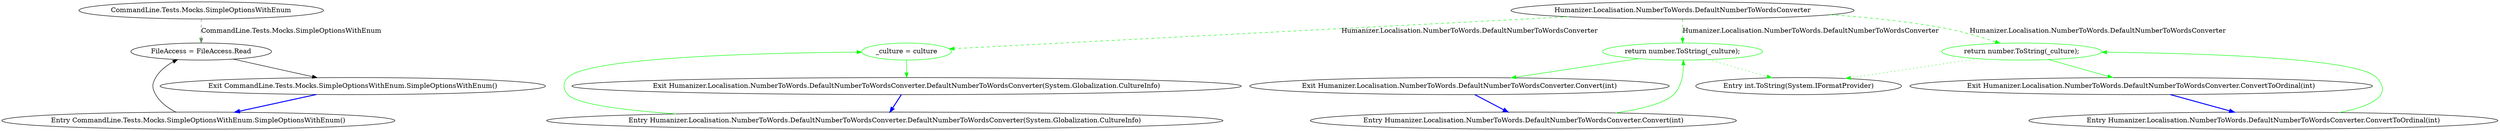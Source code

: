 digraph  {
n3 [label="CommandLine.Tests.Mocks.SimpleOptionsWithEnum", span=""];
n0 [label="Entry CommandLine.Tests.Mocks.SimpleOptionsWithEnum.SimpleOptionsWithEnum()", span="38-38", cluster="CommandLine.Tests.Mocks.SimpleOptionsWithEnum.SimpleOptionsWithEnum()"];
n1 [label="FileAccess = FileAccess.Read", span="40-40", cluster="CommandLine.Tests.Mocks.SimpleOptionsWithEnum.SimpleOptionsWithEnum()"];
n2 [label="Exit CommandLine.Tests.Mocks.SimpleOptionsWithEnum.SimpleOptionsWithEnum()", span="38-38", cluster="CommandLine.Tests.Mocks.SimpleOptionsWithEnum.SimpleOptionsWithEnum()"];
m0_6 [label="Entry int.ToString(System.IFormatProvider)", span="0-0", cluster="int.ToString(System.IFormatProvider)", file="TimeSpanHumanizeTests.cs"];
m0_0 [label="Entry Humanizer.Localisation.NumberToWords.DefaultNumberToWordsConverter.DefaultNumberToWordsConverter(System.Globalization.CultureInfo)", span="12-12", cluster="Humanizer.Localisation.NumberToWords.DefaultNumberToWordsConverter.DefaultNumberToWordsConverter(System.Globalization.CultureInfo)", file="TimeSpanHumanizeTests.cs"];
m0_1 [label="_culture = culture", span="14-14", cluster="Humanizer.Localisation.NumberToWords.DefaultNumberToWordsConverter.DefaultNumberToWordsConverter(System.Globalization.CultureInfo)", color=green, community=0, file="TimeSpanHumanizeTests.cs"];
m0_2 [label="Exit Humanizer.Localisation.NumberToWords.DefaultNumberToWordsConverter.DefaultNumberToWordsConverter(System.Globalization.CultureInfo)", span="12-12", cluster="Humanizer.Localisation.NumberToWords.DefaultNumberToWordsConverter.DefaultNumberToWordsConverter(System.Globalization.CultureInfo)", file="TimeSpanHumanizeTests.cs"];
m0_3 [label="Entry Humanizer.Localisation.NumberToWords.DefaultNumberToWordsConverter.Convert(int)", span="22-22", cluster="Humanizer.Localisation.NumberToWords.DefaultNumberToWordsConverter.Convert(int)", file="TimeSpanHumanizeTests.cs"];
m0_4 [label="return number.ToString(_culture);", span="24-24", cluster="Humanizer.Localisation.NumberToWords.DefaultNumberToWordsConverter.Convert(int)", color=green, community=0, file="TimeSpanHumanizeTests.cs"];
m0_5 [label="Exit Humanizer.Localisation.NumberToWords.DefaultNumberToWordsConverter.Convert(int)", span="22-22", cluster="Humanizer.Localisation.NumberToWords.DefaultNumberToWordsConverter.Convert(int)", file="TimeSpanHumanizeTests.cs"];
m0_7 [label="Entry Humanizer.Localisation.NumberToWords.DefaultNumberToWordsConverter.ConvertToOrdinal(int)", span="32-32", cluster="Humanizer.Localisation.NumberToWords.DefaultNumberToWordsConverter.ConvertToOrdinal(int)", file="TimeSpanHumanizeTests.cs"];
m0_8 [label="return number.ToString(_culture);", span="34-34", cluster="Humanizer.Localisation.NumberToWords.DefaultNumberToWordsConverter.ConvertToOrdinal(int)", color=green, community=0, file="TimeSpanHumanizeTests.cs"];
m0_9 [label="Exit Humanizer.Localisation.NumberToWords.DefaultNumberToWordsConverter.ConvertToOrdinal(int)", span="32-32", cluster="Humanizer.Localisation.NumberToWords.DefaultNumberToWordsConverter.ConvertToOrdinal(int)", file="TimeSpanHumanizeTests.cs"];
m0_10 [label="Humanizer.Localisation.NumberToWords.DefaultNumberToWordsConverter", span="", file="TimeSpanHumanizeTests.cs"];
n3 -> n1  [key=1, style=dashed, color=darkseagreen4, label="CommandLine.Tests.Mocks.SimpleOptionsWithEnum"];
n0 -> n1  [key=0, style=solid];
n1 -> n2  [key=0, style=solid];
n2 -> n0  [key=0, style=bold, color=blue];
m0_0 -> m0_1  [key=0, style=solid, color=green];
m0_1 -> m0_2  [key=0, style=solid, color=green];
m0_2 -> m0_0  [key=0, style=bold, color=blue];
m0_3 -> m0_4  [key=0, style=solid, color=green];
m0_4 -> m0_5  [key=0, style=solid, color=green];
m0_4 -> m0_6  [key=2, style=dotted, color=green];
m0_5 -> m0_3  [key=0, style=bold, color=blue];
m0_7 -> m0_8  [key=0, style=solid, color=green];
m0_8 -> m0_9  [key=0, style=solid, color=green];
m0_8 -> m0_6  [key=2, style=dotted, color=green];
m0_9 -> m0_7  [key=0, style=bold, color=blue];
m0_10 -> m0_1  [key=1, style=dashed, color=green, label="Humanizer.Localisation.NumberToWords.DefaultNumberToWordsConverter"];
m0_10 -> m0_4  [key=1, style=dashed, color=green, label="Humanizer.Localisation.NumberToWords.DefaultNumberToWordsConverter"];
m0_10 -> m0_8  [key=1, style=dashed, color=green, label="Humanizer.Localisation.NumberToWords.DefaultNumberToWordsConverter"];
}
